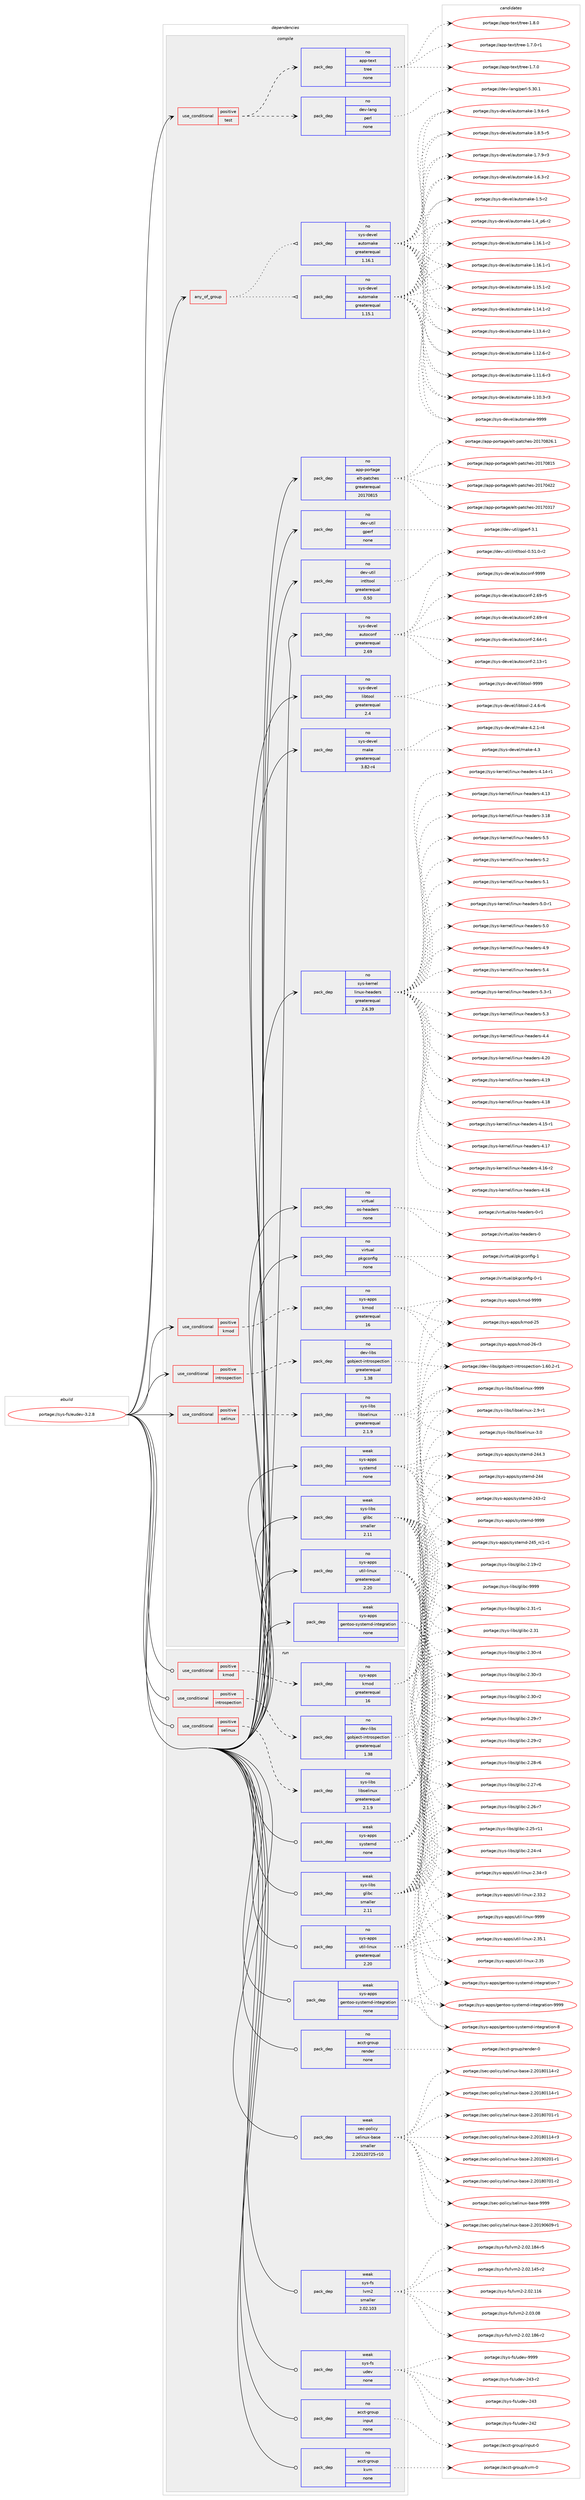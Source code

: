 digraph prolog {

# *************
# Graph options
# *************

newrank=true;
concentrate=true;
compound=true;
graph [rankdir=LR,fontname=Helvetica,fontsize=10,ranksep=1.5];#, ranksep=2.5, nodesep=0.2];
edge  [arrowhead=vee];
node  [fontname=Helvetica,fontsize=10];

# **********
# The ebuild
# **********

subgraph cluster_leftcol {
color=gray;
rank=same;
label=<<i>ebuild</i>>;
id [label="portage://sys-fs/eudev-3.2.8", color=red, width=4, href="../sys-fs/eudev-3.2.8.svg"];
}

# ****************
# The dependencies
# ****************

subgraph cluster_midcol {
color=gray;
label=<<i>dependencies</i>>;
subgraph cluster_compile {
fillcolor="#eeeeee";
style=filled;
label=<<i>compile</i>>;
subgraph any972 {
dependency46614 [label=<<TABLE BORDER="0" CELLBORDER="1" CELLSPACING="0" CELLPADDING="4"><TR><TD CELLPADDING="10">any_of_group</TD></TR></TABLE>>, shape=none, color=red];subgraph pack36358 {
dependency46615 [label=<<TABLE BORDER="0" CELLBORDER="1" CELLSPACING="0" CELLPADDING="4" WIDTH="220"><TR><TD ROWSPAN="6" CELLPADDING="30">pack_dep</TD></TR><TR><TD WIDTH="110">no</TD></TR><TR><TD>sys-devel</TD></TR><TR><TD>automake</TD></TR><TR><TD>greaterequal</TD></TR><TR><TD>1.16.1</TD></TR></TABLE>>, shape=none, color=blue];
}
dependency46614:e -> dependency46615:w [weight=20,style="dotted",arrowhead="oinv"];
subgraph pack36359 {
dependency46616 [label=<<TABLE BORDER="0" CELLBORDER="1" CELLSPACING="0" CELLPADDING="4" WIDTH="220"><TR><TD ROWSPAN="6" CELLPADDING="30">pack_dep</TD></TR><TR><TD WIDTH="110">no</TD></TR><TR><TD>sys-devel</TD></TR><TR><TD>automake</TD></TR><TR><TD>greaterequal</TD></TR><TR><TD>1.15.1</TD></TR></TABLE>>, shape=none, color=blue];
}
dependency46614:e -> dependency46616:w [weight=20,style="dotted",arrowhead="oinv"];
}
id:e -> dependency46614:w [weight=20,style="solid",arrowhead="vee"];
subgraph cond9224 {
dependency46617 [label=<<TABLE BORDER="0" CELLBORDER="1" CELLSPACING="0" CELLPADDING="4"><TR><TD ROWSPAN="3" CELLPADDING="10">use_conditional</TD></TR><TR><TD>positive</TD></TR><TR><TD>introspection</TD></TR></TABLE>>, shape=none, color=red];
subgraph pack36360 {
dependency46618 [label=<<TABLE BORDER="0" CELLBORDER="1" CELLSPACING="0" CELLPADDING="4" WIDTH="220"><TR><TD ROWSPAN="6" CELLPADDING="30">pack_dep</TD></TR><TR><TD WIDTH="110">no</TD></TR><TR><TD>dev-libs</TD></TR><TR><TD>gobject-introspection</TD></TR><TR><TD>greaterequal</TD></TR><TR><TD>1.38</TD></TR></TABLE>>, shape=none, color=blue];
}
dependency46617:e -> dependency46618:w [weight=20,style="dashed",arrowhead="vee"];
}
id:e -> dependency46617:w [weight=20,style="solid",arrowhead="vee"];
subgraph cond9225 {
dependency46619 [label=<<TABLE BORDER="0" CELLBORDER="1" CELLSPACING="0" CELLPADDING="4"><TR><TD ROWSPAN="3" CELLPADDING="10">use_conditional</TD></TR><TR><TD>positive</TD></TR><TR><TD>kmod</TD></TR></TABLE>>, shape=none, color=red];
subgraph pack36361 {
dependency46620 [label=<<TABLE BORDER="0" CELLBORDER="1" CELLSPACING="0" CELLPADDING="4" WIDTH="220"><TR><TD ROWSPAN="6" CELLPADDING="30">pack_dep</TD></TR><TR><TD WIDTH="110">no</TD></TR><TR><TD>sys-apps</TD></TR><TR><TD>kmod</TD></TR><TR><TD>greaterequal</TD></TR><TR><TD>16</TD></TR></TABLE>>, shape=none, color=blue];
}
dependency46619:e -> dependency46620:w [weight=20,style="dashed",arrowhead="vee"];
}
id:e -> dependency46619:w [weight=20,style="solid",arrowhead="vee"];
subgraph cond9226 {
dependency46621 [label=<<TABLE BORDER="0" CELLBORDER="1" CELLSPACING="0" CELLPADDING="4"><TR><TD ROWSPAN="3" CELLPADDING="10">use_conditional</TD></TR><TR><TD>positive</TD></TR><TR><TD>selinux</TD></TR></TABLE>>, shape=none, color=red];
subgraph pack36362 {
dependency46622 [label=<<TABLE BORDER="0" CELLBORDER="1" CELLSPACING="0" CELLPADDING="4" WIDTH="220"><TR><TD ROWSPAN="6" CELLPADDING="30">pack_dep</TD></TR><TR><TD WIDTH="110">no</TD></TR><TR><TD>sys-libs</TD></TR><TR><TD>libselinux</TD></TR><TR><TD>greaterequal</TD></TR><TR><TD>2.1.9</TD></TR></TABLE>>, shape=none, color=blue];
}
dependency46621:e -> dependency46622:w [weight=20,style="dashed",arrowhead="vee"];
}
id:e -> dependency46621:w [weight=20,style="solid",arrowhead="vee"];
subgraph cond9227 {
dependency46623 [label=<<TABLE BORDER="0" CELLBORDER="1" CELLSPACING="0" CELLPADDING="4"><TR><TD ROWSPAN="3" CELLPADDING="10">use_conditional</TD></TR><TR><TD>positive</TD></TR><TR><TD>test</TD></TR></TABLE>>, shape=none, color=red];
subgraph pack36363 {
dependency46624 [label=<<TABLE BORDER="0" CELLBORDER="1" CELLSPACING="0" CELLPADDING="4" WIDTH="220"><TR><TD ROWSPAN="6" CELLPADDING="30">pack_dep</TD></TR><TR><TD WIDTH="110">no</TD></TR><TR><TD>app-text</TD></TR><TR><TD>tree</TD></TR><TR><TD>none</TD></TR><TR><TD></TD></TR></TABLE>>, shape=none, color=blue];
}
dependency46623:e -> dependency46624:w [weight=20,style="dashed",arrowhead="vee"];
subgraph pack36364 {
dependency46625 [label=<<TABLE BORDER="0" CELLBORDER="1" CELLSPACING="0" CELLPADDING="4" WIDTH="220"><TR><TD ROWSPAN="6" CELLPADDING="30">pack_dep</TD></TR><TR><TD WIDTH="110">no</TD></TR><TR><TD>dev-lang</TD></TR><TR><TD>perl</TD></TR><TR><TD>none</TD></TR><TR><TD></TD></TR></TABLE>>, shape=none, color=blue];
}
dependency46623:e -> dependency46625:w [weight=20,style="dashed",arrowhead="vee"];
}
id:e -> dependency46623:w [weight=20,style="solid",arrowhead="vee"];
subgraph pack36365 {
dependency46626 [label=<<TABLE BORDER="0" CELLBORDER="1" CELLSPACING="0" CELLPADDING="4" WIDTH="220"><TR><TD ROWSPAN="6" CELLPADDING="30">pack_dep</TD></TR><TR><TD WIDTH="110">no</TD></TR><TR><TD>app-portage</TD></TR><TR><TD>elt-patches</TD></TR><TR><TD>greaterequal</TD></TR><TR><TD>20170815</TD></TR></TABLE>>, shape=none, color=blue];
}
id:e -> dependency46626:w [weight=20,style="solid",arrowhead="vee"];
subgraph pack36366 {
dependency46627 [label=<<TABLE BORDER="0" CELLBORDER="1" CELLSPACING="0" CELLPADDING="4" WIDTH="220"><TR><TD ROWSPAN="6" CELLPADDING="30">pack_dep</TD></TR><TR><TD WIDTH="110">no</TD></TR><TR><TD>dev-util</TD></TR><TR><TD>gperf</TD></TR><TR><TD>none</TD></TR><TR><TD></TD></TR></TABLE>>, shape=none, color=blue];
}
id:e -> dependency46627:w [weight=20,style="solid",arrowhead="vee"];
subgraph pack36367 {
dependency46628 [label=<<TABLE BORDER="0" CELLBORDER="1" CELLSPACING="0" CELLPADDING="4" WIDTH="220"><TR><TD ROWSPAN="6" CELLPADDING="30">pack_dep</TD></TR><TR><TD WIDTH="110">no</TD></TR><TR><TD>dev-util</TD></TR><TR><TD>intltool</TD></TR><TR><TD>greaterequal</TD></TR><TR><TD>0.50</TD></TR></TABLE>>, shape=none, color=blue];
}
id:e -> dependency46628:w [weight=20,style="solid",arrowhead="vee"];
subgraph pack36368 {
dependency46629 [label=<<TABLE BORDER="0" CELLBORDER="1" CELLSPACING="0" CELLPADDING="4" WIDTH="220"><TR><TD ROWSPAN="6" CELLPADDING="30">pack_dep</TD></TR><TR><TD WIDTH="110">no</TD></TR><TR><TD>sys-apps</TD></TR><TR><TD>util-linux</TD></TR><TR><TD>greaterequal</TD></TR><TR><TD>2.20</TD></TR></TABLE>>, shape=none, color=blue];
}
id:e -> dependency46629:w [weight=20,style="solid",arrowhead="vee"];
subgraph pack36369 {
dependency46630 [label=<<TABLE BORDER="0" CELLBORDER="1" CELLSPACING="0" CELLPADDING="4" WIDTH="220"><TR><TD ROWSPAN="6" CELLPADDING="30">pack_dep</TD></TR><TR><TD WIDTH="110">no</TD></TR><TR><TD>sys-devel</TD></TR><TR><TD>autoconf</TD></TR><TR><TD>greaterequal</TD></TR><TR><TD>2.69</TD></TR></TABLE>>, shape=none, color=blue];
}
id:e -> dependency46630:w [weight=20,style="solid",arrowhead="vee"];
subgraph pack36370 {
dependency46631 [label=<<TABLE BORDER="0" CELLBORDER="1" CELLSPACING="0" CELLPADDING="4" WIDTH="220"><TR><TD ROWSPAN="6" CELLPADDING="30">pack_dep</TD></TR><TR><TD WIDTH="110">no</TD></TR><TR><TD>sys-devel</TD></TR><TR><TD>libtool</TD></TR><TR><TD>greaterequal</TD></TR><TR><TD>2.4</TD></TR></TABLE>>, shape=none, color=blue];
}
id:e -> dependency46631:w [weight=20,style="solid",arrowhead="vee"];
subgraph pack36371 {
dependency46632 [label=<<TABLE BORDER="0" CELLBORDER="1" CELLSPACING="0" CELLPADDING="4" WIDTH="220"><TR><TD ROWSPAN="6" CELLPADDING="30">pack_dep</TD></TR><TR><TD WIDTH="110">no</TD></TR><TR><TD>sys-devel</TD></TR><TR><TD>make</TD></TR><TR><TD>greaterequal</TD></TR><TR><TD>3.82-r4</TD></TR></TABLE>>, shape=none, color=blue];
}
id:e -> dependency46632:w [weight=20,style="solid",arrowhead="vee"];
subgraph pack36372 {
dependency46633 [label=<<TABLE BORDER="0" CELLBORDER="1" CELLSPACING="0" CELLPADDING="4" WIDTH="220"><TR><TD ROWSPAN="6" CELLPADDING="30">pack_dep</TD></TR><TR><TD WIDTH="110">no</TD></TR><TR><TD>sys-kernel</TD></TR><TR><TD>linux-headers</TD></TR><TR><TD>greaterequal</TD></TR><TR><TD>2.6.39</TD></TR></TABLE>>, shape=none, color=blue];
}
id:e -> dependency46633:w [weight=20,style="solid",arrowhead="vee"];
subgraph pack36373 {
dependency46634 [label=<<TABLE BORDER="0" CELLBORDER="1" CELLSPACING="0" CELLPADDING="4" WIDTH="220"><TR><TD ROWSPAN="6" CELLPADDING="30">pack_dep</TD></TR><TR><TD WIDTH="110">no</TD></TR><TR><TD>virtual</TD></TR><TR><TD>os-headers</TD></TR><TR><TD>none</TD></TR><TR><TD></TD></TR></TABLE>>, shape=none, color=blue];
}
id:e -> dependency46634:w [weight=20,style="solid",arrowhead="vee"];
subgraph pack36374 {
dependency46635 [label=<<TABLE BORDER="0" CELLBORDER="1" CELLSPACING="0" CELLPADDING="4" WIDTH="220"><TR><TD ROWSPAN="6" CELLPADDING="30">pack_dep</TD></TR><TR><TD WIDTH="110">no</TD></TR><TR><TD>virtual</TD></TR><TR><TD>pkgconfig</TD></TR><TR><TD>none</TD></TR><TR><TD></TD></TR></TABLE>>, shape=none, color=blue];
}
id:e -> dependency46635:w [weight=20,style="solid",arrowhead="vee"];
subgraph pack36375 {
dependency46636 [label=<<TABLE BORDER="0" CELLBORDER="1" CELLSPACING="0" CELLPADDING="4" WIDTH="220"><TR><TD ROWSPAN="6" CELLPADDING="30">pack_dep</TD></TR><TR><TD WIDTH="110">weak</TD></TR><TR><TD>sys-apps</TD></TR><TR><TD>gentoo-systemd-integration</TD></TR><TR><TD>none</TD></TR><TR><TD></TD></TR></TABLE>>, shape=none, color=blue];
}
id:e -> dependency46636:w [weight=20,style="solid",arrowhead="vee"];
subgraph pack36376 {
dependency46637 [label=<<TABLE BORDER="0" CELLBORDER="1" CELLSPACING="0" CELLPADDING="4" WIDTH="220"><TR><TD ROWSPAN="6" CELLPADDING="30">pack_dep</TD></TR><TR><TD WIDTH="110">weak</TD></TR><TR><TD>sys-apps</TD></TR><TR><TD>systemd</TD></TR><TR><TD>none</TD></TR><TR><TD></TD></TR></TABLE>>, shape=none, color=blue];
}
id:e -> dependency46637:w [weight=20,style="solid",arrowhead="vee"];
subgraph pack36377 {
dependency46638 [label=<<TABLE BORDER="0" CELLBORDER="1" CELLSPACING="0" CELLPADDING="4" WIDTH="220"><TR><TD ROWSPAN="6" CELLPADDING="30">pack_dep</TD></TR><TR><TD WIDTH="110">weak</TD></TR><TR><TD>sys-libs</TD></TR><TR><TD>glibc</TD></TR><TR><TD>smaller</TD></TR><TR><TD>2.11</TD></TR></TABLE>>, shape=none, color=blue];
}
id:e -> dependency46638:w [weight=20,style="solid",arrowhead="vee"];
}
subgraph cluster_compileandrun {
fillcolor="#eeeeee";
style=filled;
label=<<i>compile and run</i>>;
}
subgraph cluster_run {
fillcolor="#eeeeee";
style=filled;
label=<<i>run</i>>;
subgraph cond9228 {
dependency46639 [label=<<TABLE BORDER="0" CELLBORDER="1" CELLSPACING="0" CELLPADDING="4"><TR><TD ROWSPAN="3" CELLPADDING="10">use_conditional</TD></TR><TR><TD>positive</TD></TR><TR><TD>introspection</TD></TR></TABLE>>, shape=none, color=red];
subgraph pack36378 {
dependency46640 [label=<<TABLE BORDER="0" CELLBORDER="1" CELLSPACING="0" CELLPADDING="4" WIDTH="220"><TR><TD ROWSPAN="6" CELLPADDING="30">pack_dep</TD></TR><TR><TD WIDTH="110">no</TD></TR><TR><TD>dev-libs</TD></TR><TR><TD>gobject-introspection</TD></TR><TR><TD>greaterequal</TD></TR><TR><TD>1.38</TD></TR></TABLE>>, shape=none, color=blue];
}
dependency46639:e -> dependency46640:w [weight=20,style="dashed",arrowhead="vee"];
}
id:e -> dependency46639:w [weight=20,style="solid",arrowhead="odot"];
subgraph cond9229 {
dependency46641 [label=<<TABLE BORDER="0" CELLBORDER="1" CELLSPACING="0" CELLPADDING="4"><TR><TD ROWSPAN="3" CELLPADDING="10">use_conditional</TD></TR><TR><TD>positive</TD></TR><TR><TD>kmod</TD></TR></TABLE>>, shape=none, color=red];
subgraph pack36379 {
dependency46642 [label=<<TABLE BORDER="0" CELLBORDER="1" CELLSPACING="0" CELLPADDING="4" WIDTH="220"><TR><TD ROWSPAN="6" CELLPADDING="30">pack_dep</TD></TR><TR><TD WIDTH="110">no</TD></TR><TR><TD>sys-apps</TD></TR><TR><TD>kmod</TD></TR><TR><TD>greaterequal</TD></TR><TR><TD>16</TD></TR></TABLE>>, shape=none, color=blue];
}
dependency46641:e -> dependency46642:w [weight=20,style="dashed",arrowhead="vee"];
}
id:e -> dependency46641:w [weight=20,style="solid",arrowhead="odot"];
subgraph cond9230 {
dependency46643 [label=<<TABLE BORDER="0" CELLBORDER="1" CELLSPACING="0" CELLPADDING="4"><TR><TD ROWSPAN="3" CELLPADDING="10">use_conditional</TD></TR><TR><TD>positive</TD></TR><TR><TD>selinux</TD></TR></TABLE>>, shape=none, color=red];
subgraph pack36380 {
dependency46644 [label=<<TABLE BORDER="0" CELLBORDER="1" CELLSPACING="0" CELLPADDING="4" WIDTH="220"><TR><TD ROWSPAN="6" CELLPADDING="30">pack_dep</TD></TR><TR><TD WIDTH="110">no</TD></TR><TR><TD>sys-libs</TD></TR><TR><TD>libselinux</TD></TR><TR><TD>greaterequal</TD></TR><TR><TD>2.1.9</TD></TR></TABLE>>, shape=none, color=blue];
}
dependency46643:e -> dependency46644:w [weight=20,style="dashed",arrowhead="vee"];
}
id:e -> dependency46643:w [weight=20,style="solid",arrowhead="odot"];
subgraph pack36381 {
dependency46645 [label=<<TABLE BORDER="0" CELLBORDER="1" CELLSPACING="0" CELLPADDING="4" WIDTH="220"><TR><TD ROWSPAN="6" CELLPADDING="30">pack_dep</TD></TR><TR><TD WIDTH="110">no</TD></TR><TR><TD>acct-group</TD></TR><TR><TD>input</TD></TR><TR><TD>none</TD></TR><TR><TD></TD></TR></TABLE>>, shape=none, color=blue];
}
id:e -> dependency46645:w [weight=20,style="solid",arrowhead="odot"];
subgraph pack36382 {
dependency46646 [label=<<TABLE BORDER="0" CELLBORDER="1" CELLSPACING="0" CELLPADDING="4" WIDTH="220"><TR><TD ROWSPAN="6" CELLPADDING="30">pack_dep</TD></TR><TR><TD WIDTH="110">no</TD></TR><TR><TD>acct-group</TD></TR><TR><TD>kvm</TD></TR><TR><TD>none</TD></TR><TR><TD></TD></TR></TABLE>>, shape=none, color=blue];
}
id:e -> dependency46646:w [weight=20,style="solid",arrowhead="odot"];
subgraph pack36383 {
dependency46647 [label=<<TABLE BORDER="0" CELLBORDER="1" CELLSPACING="0" CELLPADDING="4" WIDTH="220"><TR><TD ROWSPAN="6" CELLPADDING="30">pack_dep</TD></TR><TR><TD WIDTH="110">no</TD></TR><TR><TD>acct-group</TD></TR><TR><TD>render</TD></TR><TR><TD>none</TD></TR><TR><TD></TD></TR></TABLE>>, shape=none, color=blue];
}
id:e -> dependency46647:w [weight=20,style="solid",arrowhead="odot"];
subgraph pack36384 {
dependency46648 [label=<<TABLE BORDER="0" CELLBORDER="1" CELLSPACING="0" CELLPADDING="4" WIDTH="220"><TR><TD ROWSPAN="6" CELLPADDING="30">pack_dep</TD></TR><TR><TD WIDTH="110">no</TD></TR><TR><TD>sys-apps</TD></TR><TR><TD>util-linux</TD></TR><TR><TD>greaterequal</TD></TR><TR><TD>2.20</TD></TR></TABLE>>, shape=none, color=blue];
}
id:e -> dependency46648:w [weight=20,style="solid",arrowhead="odot"];
subgraph pack36385 {
dependency46649 [label=<<TABLE BORDER="0" CELLBORDER="1" CELLSPACING="0" CELLPADDING="4" WIDTH="220"><TR><TD ROWSPAN="6" CELLPADDING="30">pack_dep</TD></TR><TR><TD WIDTH="110">weak</TD></TR><TR><TD>sec-policy</TD></TR><TR><TD>selinux-base</TD></TR><TR><TD>smaller</TD></TR><TR><TD>2.20120725-r10</TD></TR></TABLE>>, shape=none, color=blue];
}
id:e -> dependency46649:w [weight=20,style="solid",arrowhead="odot"];
subgraph pack36386 {
dependency46650 [label=<<TABLE BORDER="0" CELLBORDER="1" CELLSPACING="0" CELLPADDING="4" WIDTH="220"><TR><TD ROWSPAN="6" CELLPADDING="30">pack_dep</TD></TR><TR><TD WIDTH="110">weak</TD></TR><TR><TD>sys-apps</TD></TR><TR><TD>gentoo-systemd-integration</TD></TR><TR><TD>none</TD></TR><TR><TD></TD></TR></TABLE>>, shape=none, color=blue];
}
id:e -> dependency46650:w [weight=20,style="solid",arrowhead="odot"];
subgraph pack36387 {
dependency46651 [label=<<TABLE BORDER="0" CELLBORDER="1" CELLSPACING="0" CELLPADDING="4" WIDTH="220"><TR><TD ROWSPAN="6" CELLPADDING="30">pack_dep</TD></TR><TR><TD WIDTH="110">weak</TD></TR><TR><TD>sys-apps</TD></TR><TR><TD>systemd</TD></TR><TR><TD>none</TD></TR><TR><TD></TD></TR></TABLE>>, shape=none, color=blue];
}
id:e -> dependency46651:w [weight=20,style="solid",arrowhead="odot"];
subgraph pack36388 {
dependency46652 [label=<<TABLE BORDER="0" CELLBORDER="1" CELLSPACING="0" CELLPADDING="4" WIDTH="220"><TR><TD ROWSPAN="6" CELLPADDING="30">pack_dep</TD></TR><TR><TD WIDTH="110">weak</TD></TR><TR><TD>sys-fs</TD></TR><TR><TD>lvm2</TD></TR><TR><TD>smaller</TD></TR><TR><TD>2.02.103</TD></TR></TABLE>>, shape=none, color=blue];
}
id:e -> dependency46652:w [weight=20,style="solid",arrowhead="odot"];
subgraph pack36389 {
dependency46653 [label=<<TABLE BORDER="0" CELLBORDER="1" CELLSPACING="0" CELLPADDING="4" WIDTH="220"><TR><TD ROWSPAN="6" CELLPADDING="30">pack_dep</TD></TR><TR><TD WIDTH="110">weak</TD></TR><TR><TD>sys-fs</TD></TR><TR><TD>udev</TD></TR><TR><TD>none</TD></TR><TR><TD></TD></TR></TABLE>>, shape=none, color=blue];
}
id:e -> dependency46653:w [weight=20,style="solid",arrowhead="odot"];
subgraph pack36390 {
dependency46654 [label=<<TABLE BORDER="0" CELLBORDER="1" CELLSPACING="0" CELLPADDING="4" WIDTH="220"><TR><TD ROWSPAN="6" CELLPADDING="30">pack_dep</TD></TR><TR><TD WIDTH="110">weak</TD></TR><TR><TD>sys-libs</TD></TR><TR><TD>glibc</TD></TR><TR><TD>smaller</TD></TR><TR><TD>2.11</TD></TR></TABLE>>, shape=none, color=blue];
}
id:e -> dependency46654:w [weight=20,style="solid",arrowhead="odot"];
}
}

# **************
# The candidates
# **************

subgraph cluster_choices {
rank=same;
color=gray;
label=<<i>candidates</i>>;

subgraph choice36358 {
color=black;
nodesep=1;
choice115121115451001011181011084797117116111109971071014557575757 [label="portage://sys-devel/automake-9999", color=red, width=4,href="../sys-devel/automake-9999.svg"];
choice115121115451001011181011084797117116111109971071014549465746544511453 [label="portage://sys-devel/automake-1.9.6-r5", color=red, width=4,href="../sys-devel/automake-1.9.6-r5.svg"];
choice115121115451001011181011084797117116111109971071014549465646534511453 [label="portage://sys-devel/automake-1.8.5-r5", color=red, width=4,href="../sys-devel/automake-1.8.5-r5.svg"];
choice115121115451001011181011084797117116111109971071014549465546574511451 [label="portage://sys-devel/automake-1.7.9-r3", color=red, width=4,href="../sys-devel/automake-1.7.9-r3.svg"];
choice115121115451001011181011084797117116111109971071014549465446514511450 [label="portage://sys-devel/automake-1.6.3-r2", color=red, width=4,href="../sys-devel/automake-1.6.3-r2.svg"];
choice11512111545100101118101108479711711611110997107101454946534511450 [label="portage://sys-devel/automake-1.5-r2", color=red, width=4,href="../sys-devel/automake-1.5-r2.svg"];
choice115121115451001011181011084797117116111109971071014549465295112544511450 [label="portage://sys-devel/automake-1.4_p6-r2", color=red, width=4,href="../sys-devel/automake-1.4_p6-r2.svg"];
choice11512111545100101118101108479711711611110997107101454946495446494511450 [label="portage://sys-devel/automake-1.16.1-r2", color=red, width=4,href="../sys-devel/automake-1.16.1-r2.svg"];
choice11512111545100101118101108479711711611110997107101454946495446494511449 [label="portage://sys-devel/automake-1.16.1-r1", color=red, width=4,href="../sys-devel/automake-1.16.1-r1.svg"];
choice11512111545100101118101108479711711611110997107101454946495346494511450 [label="portage://sys-devel/automake-1.15.1-r2", color=red, width=4,href="../sys-devel/automake-1.15.1-r2.svg"];
choice11512111545100101118101108479711711611110997107101454946495246494511450 [label="portage://sys-devel/automake-1.14.1-r2", color=red, width=4,href="../sys-devel/automake-1.14.1-r2.svg"];
choice11512111545100101118101108479711711611110997107101454946495146524511450 [label="portage://sys-devel/automake-1.13.4-r2", color=red, width=4,href="../sys-devel/automake-1.13.4-r2.svg"];
choice11512111545100101118101108479711711611110997107101454946495046544511450 [label="portage://sys-devel/automake-1.12.6-r2", color=red, width=4,href="../sys-devel/automake-1.12.6-r2.svg"];
choice11512111545100101118101108479711711611110997107101454946494946544511451 [label="portage://sys-devel/automake-1.11.6-r3", color=red, width=4,href="../sys-devel/automake-1.11.6-r3.svg"];
choice11512111545100101118101108479711711611110997107101454946494846514511451 [label="portage://sys-devel/automake-1.10.3-r3", color=red, width=4,href="../sys-devel/automake-1.10.3-r3.svg"];
dependency46615:e -> choice115121115451001011181011084797117116111109971071014557575757:w [style=dotted,weight="100"];
dependency46615:e -> choice115121115451001011181011084797117116111109971071014549465746544511453:w [style=dotted,weight="100"];
dependency46615:e -> choice115121115451001011181011084797117116111109971071014549465646534511453:w [style=dotted,weight="100"];
dependency46615:e -> choice115121115451001011181011084797117116111109971071014549465546574511451:w [style=dotted,weight="100"];
dependency46615:e -> choice115121115451001011181011084797117116111109971071014549465446514511450:w [style=dotted,weight="100"];
dependency46615:e -> choice11512111545100101118101108479711711611110997107101454946534511450:w [style=dotted,weight="100"];
dependency46615:e -> choice115121115451001011181011084797117116111109971071014549465295112544511450:w [style=dotted,weight="100"];
dependency46615:e -> choice11512111545100101118101108479711711611110997107101454946495446494511450:w [style=dotted,weight="100"];
dependency46615:e -> choice11512111545100101118101108479711711611110997107101454946495446494511449:w [style=dotted,weight="100"];
dependency46615:e -> choice11512111545100101118101108479711711611110997107101454946495346494511450:w [style=dotted,weight="100"];
dependency46615:e -> choice11512111545100101118101108479711711611110997107101454946495246494511450:w [style=dotted,weight="100"];
dependency46615:e -> choice11512111545100101118101108479711711611110997107101454946495146524511450:w [style=dotted,weight="100"];
dependency46615:e -> choice11512111545100101118101108479711711611110997107101454946495046544511450:w [style=dotted,weight="100"];
dependency46615:e -> choice11512111545100101118101108479711711611110997107101454946494946544511451:w [style=dotted,weight="100"];
dependency46615:e -> choice11512111545100101118101108479711711611110997107101454946494846514511451:w [style=dotted,weight="100"];
}
subgraph choice36359 {
color=black;
nodesep=1;
choice115121115451001011181011084797117116111109971071014557575757 [label="portage://sys-devel/automake-9999", color=red, width=4,href="../sys-devel/automake-9999.svg"];
choice115121115451001011181011084797117116111109971071014549465746544511453 [label="portage://sys-devel/automake-1.9.6-r5", color=red, width=4,href="../sys-devel/automake-1.9.6-r5.svg"];
choice115121115451001011181011084797117116111109971071014549465646534511453 [label="portage://sys-devel/automake-1.8.5-r5", color=red, width=4,href="../sys-devel/automake-1.8.5-r5.svg"];
choice115121115451001011181011084797117116111109971071014549465546574511451 [label="portage://sys-devel/automake-1.7.9-r3", color=red, width=4,href="../sys-devel/automake-1.7.9-r3.svg"];
choice115121115451001011181011084797117116111109971071014549465446514511450 [label="portage://sys-devel/automake-1.6.3-r2", color=red, width=4,href="../sys-devel/automake-1.6.3-r2.svg"];
choice11512111545100101118101108479711711611110997107101454946534511450 [label="portage://sys-devel/automake-1.5-r2", color=red, width=4,href="../sys-devel/automake-1.5-r2.svg"];
choice115121115451001011181011084797117116111109971071014549465295112544511450 [label="portage://sys-devel/automake-1.4_p6-r2", color=red, width=4,href="../sys-devel/automake-1.4_p6-r2.svg"];
choice11512111545100101118101108479711711611110997107101454946495446494511450 [label="portage://sys-devel/automake-1.16.1-r2", color=red, width=4,href="../sys-devel/automake-1.16.1-r2.svg"];
choice11512111545100101118101108479711711611110997107101454946495446494511449 [label="portage://sys-devel/automake-1.16.1-r1", color=red, width=4,href="../sys-devel/automake-1.16.1-r1.svg"];
choice11512111545100101118101108479711711611110997107101454946495346494511450 [label="portage://sys-devel/automake-1.15.1-r2", color=red, width=4,href="../sys-devel/automake-1.15.1-r2.svg"];
choice11512111545100101118101108479711711611110997107101454946495246494511450 [label="portage://sys-devel/automake-1.14.1-r2", color=red, width=4,href="../sys-devel/automake-1.14.1-r2.svg"];
choice11512111545100101118101108479711711611110997107101454946495146524511450 [label="portage://sys-devel/automake-1.13.4-r2", color=red, width=4,href="../sys-devel/automake-1.13.4-r2.svg"];
choice11512111545100101118101108479711711611110997107101454946495046544511450 [label="portage://sys-devel/automake-1.12.6-r2", color=red, width=4,href="../sys-devel/automake-1.12.6-r2.svg"];
choice11512111545100101118101108479711711611110997107101454946494946544511451 [label="portage://sys-devel/automake-1.11.6-r3", color=red, width=4,href="../sys-devel/automake-1.11.6-r3.svg"];
choice11512111545100101118101108479711711611110997107101454946494846514511451 [label="portage://sys-devel/automake-1.10.3-r3", color=red, width=4,href="../sys-devel/automake-1.10.3-r3.svg"];
dependency46616:e -> choice115121115451001011181011084797117116111109971071014557575757:w [style=dotted,weight="100"];
dependency46616:e -> choice115121115451001011181011084797117116111109971071014549465746544511453:w [style=dotted,weight="100"];
dependency46616:e -> choice115121115451001011181011084797117116111109971071014549465646534511453:w [style=dotted,weight="100"];
dependency46616:e -> choice115121115451001011181011084797117116111109971071014549465546574511451:w [style=dotted,weight="100"];
dependency46616:e -> choice115121115451001011181011084797117116111109971071014549465446514511450:w [style=dotted,weight="100"];
dependency46616:e -> choice11512111545100101118101108479711711611110997107101454946534511450:w [style=dotted,weight="100"];
dependency46616:e -> choice115121115451001011181011084797117116111109971071014549465295112544511450:w [style=dotted,weight="100"];
dependency46616:e -> choice11512111545100101118101108479711711611110997107101454946495446494511450:w [style=dotted,weight="100"];
dependency46616:e -> choice11512111545100101118101108479711711611110997107101454946495446494511449:w [style=dotted,weight="100"];
dependency46616:e -> choice11512111545100101118101108479711711611110997107101454946495346494511450:w [style=dotted,weight="100"];
dependency46616:e -> choice11512111545100101118101108479711711611110997107101454946495246494511450:w [style=dotted,weight="100"];
dependency46616:e -> choice11512111545100101118101108479711711611110997107101454946495146524511450:w [style=dotted,weight="100"];
dependency46616:e -> choice11512111545100101118101108479711711611110997107101454946495046544511450:w [style=dotted,weight="100"];
dependency46616:e -> choice11512111545100101118101108479711711611110997107101454946494946544511451:w [style=dotted,weight="100"];
dependency46616:e -> choice11512111545100101118101108479711711611110997107101454946494846514511451:w [style=dotted,weight="100"];
}
subgraph choice36360 {
color=black;
nodesep=1;
choice10010111845108105981154710311198106101991164510511011611411111511210199116105111110454946544846504511449 [label="portage://dev-libs/gobject-introspection-1.60.2-r1", color=red, width=4,href="../dev-libs/gobject-introspection-1.60.2-r1.svg"];
dependency46618:e -> choice10010111845108105981154710311198106101991164510511011611411111511210199116105111110454946544846504511449:w [style=dotted,weight="100"];
}
subgraph choice36361 {
color=black;
nodesep=1;
choice1151211154597112112115471071091111004557575757 [label="portage://sys-apps/kmod-9999", color=red, width=4,href="../sys-apps/kmod-9999.svg"];
choice1151211154597112112115471071091111004550544511451 [label="portage://sys-apps/kmod-26-r3", color=red, width=4,href="../sys-apps/kmod-26-r3.svg"];
choice115121115459711211211547107109111100455053 [label="portage://sys-apps/kmod-25", color=red, width=4,href="../sys-apps/kmod-25.svg"];
dependency46620:e -> choice1151211154597112112115471071091111004557575757:w [style=dotted,weight="100"];
dependency46620:e -> choice1151211154597112112115471071091111004550544511451:w [style=dotted,weight="100"];
dependency46620:e -> choice115121115459711211211547107109111100455053:w [style=dotted,weight="100"];
}
subgraph choice36362 {
color=black;
nodesep=1;
choice115121115451081059811547108105981151011081051101171204557575757 [label="portage://sys-libs/libselinux-9999", color=red, width=4,href="../sys-libs/libselinux-9999.svg"];
choice1151211154510810598115471081059811510110810511011712045514648 [label="portage://sys-libs/libselinux-3.0", color=red, width=4,href="../sys-libs/libselinux-3.0.svg"];
choice11512111545108105981154710810598115101108105110117120455046574511449 [label="portage://sys-libs/libselinux-2.9-r1", color=red, width=4,href="../sys-libs/libselinux-2.9-r1.svg"];
dependency46622:e -> choice115121115451081059811547108105981151011081051101171204557575757:w [style=dotted,weight="100"];
dependency46622:e -> choice1151211154510810598115471081059811510110810511011712045514648:w [style=dotted,weight="100"];
dependency46622:e -> choice11512111545108105981154710810598115101108105110117120455046574511449:w [style=dotted,weight="100"];
}
subgraph choice36363 {
color=black;
nodesep=1;
choice971121124511610112011647116114101101454946564648 [label="portage://app-text/tree-1.8.0", color=red, width=4,href="../app-text/tree-1.8.0.svg"];
choice9711211245116101120116471161141011014549465546484511449 [label="portage://app-text/tree-1.7.0-r1", color=red, width=4,href="../app-text/tree-1.7.0-r1.svg"];
choice971121124511610112011647116114101101454946554648 [label="portage://app-text/tree-1.7.0", color=red, width=4,href="../app-text/tree-1.7.0.svg"];
dependency46624:e -> choice971121124511610112011647116114101101454946564648:w [style=dotted,weight="100"];
dependency46624:e -> choice9711211245116101120116471161141011014549465546484511449:w [style=dotted,weight="100"];
dependency46624:e -> choice971121124511610112011647116114101101454946554648:w [style=dotted,weight="100"];
}
subgraph choice36364 {
color=black;
nodesep=1;
choice10010111845108971101034711210111410845534651484649 [label="portage://dev-lang/perl-5.30.1", color=red, width=4,href="../dev-lang/perl-5.30.1.svg"];
dependency46625:e -> choice10010111845108971101034711210111410845534651484649:w [style=dotted,weight="100"];
}
subgraph choice36365 {
color=black;
nodesep=1;
choice971121124511211111411697103101471011081164511297116991041011154550484955485650544649 [label="portage://app-portage/elt-patches-20170826.1", color=red, width=4,href="../app-portage/elt-patches-20170826.1.svg"];
choice97112112451121111141169710310147101108116451129711699104101115455048495548564953 [label="portage://app-portage/elt-patches-20170815", color=red, width=4,href="../app-portage/elt-patches-20170815.svg"];
choice97112112451121111141169710310147101108116451129711699104101115455048495548525050 [label="portage://app-portage/elt-patches-20170422", color=red, width=4,href="../app-portage/elt-patches-20170422.svg"];
choice97112112451121111141169710310147101108116451129711699104101115455048495548514955 [label="portage://app-portage/elt-patches-20170317", color=red, width=4,href="../app-portage/elt-patches-20170317.svg"];
dependency46626:e -> choice971121124511211111411697103101471011081164511297116991041011154550484955485650544649:w [style=dotted,weight="100"];
dependency46626:e -> choice97112112451121111141169710310147101108116451129711699104101115455048495548564953:w [style=dotted,weight="100"];
dependency46626:e -> choice97112112451121111141169710310147101108116451129711699104101115455048495548525050:w [style=dotted,weight="100"];
dependency46626:e -> choice97112112451121111141169710310147101108116451129711699104101115455048495548514955:w [style=dotted,weight="100"];
}
subgraph choice36366 {
color=black;
nodesep=1;
choice100101118451171161051084710311210111410245514649 [label="portage://dev-util/gperf-3.1", color=red, width=4,href="../dev-util/gperf-3.1.svg"];
dependency46627:e -> choice100101118451171161051084710311210111410245514649:w [style=dotted,weight="100"];
}
subgraph choice36367 {
color=black;
nodesep=1;
choice1001011184511711610510847105110116108116111111108454846534946484511450 [label="portage://dev-util/intltool-0.51.0-r2", color=red, width=4,href="../dev-util/intltool-0.51.0-r2.svg"];
dependency46628:e -> choice1001011184511711610510847105110116108116111111108454846534946484511450:w [style=dotted,weight="100"];
}
subgraph choice36368 {
color=black;
nodesep=1;
choice115121115459711211211547117116105108451081051101171204557575757 [label="portage://sys-apps/util-linux-9999", color=red, width=4,href="../sys-apps/util-linux-9999.svg"];
choice1151211154597112112115471171161051084510810511011712045504651534649 [label="portage://sys-apps/util-linux-2.35.1", color=red, width=4,href="../sys-apps/util-linux-2.35.1.svg"];
choice115121115459711211211547117116105108451081051101171204550465153 [label="portage://sys-apps/util-linux-2.35", color=red, width=4,href="../sys-apps/util-linux-2.35.svg"];
choice1151211154597112112115471171161051084510810511011712045504651524511451 [label="portage://sys-apps/util-linux-2.34-r3", color=red, width=4,href="../sys-apps/util-linux-2.34-r3.svg"];
choice1151211154597112112115471171161051084510810511011712045504651514650 [label="portage://sys-apps/util-linux-2.33.2", color=red, width=4,href="../sys-apps/util-linux-2.33.2.svg"];
dependency46629:e -> choice115121115459711211211547117116105108451081051101171204557575757:w [style=dotted,weight="100"];
dependency46629:e -> choice1151211154597112112115471171161051084510810511011712045504651534649:w [style=dotted,weight="100"];
dependency46629:e -> choice115121115459711211211547117116105108451081051101171204550465153:w [style=dotted,weight="100"];
dependency46629:e -> choice1151211154597112112115471171161051084510810511011712045504651524511451:w [style=dotted,weight="100"];
dependency46629:e -> choice1151211154597112112115471171161051084510810511011712045504651514650:w [style=dotted,weight="100"];
}
subgraph choice36369 {
color=black;
nodesep=1;
choice115121115451001011181011084797117116111991111101024557575757 [label="portage://sys-devel/autoconf-9999", color=red, width=4,href="../sys-devel/autoconf-9999.svg"];
choice1151211154510010111810110847971171161119911111010245504654574511453 [label="portage://sys-devel/autoconf-2.69-r5", color=red, width=4,href="../sys-devel/autoconf-2.69-r5.svg"];
choice1151211154510010111810110847971171161119911111010245504654574511452 [label="portage://sys-devel/autoconf-2.69-r4", color=red, width=4,href="../sys-devel/autoconf-2.69-r4.svg"];
choice1151211154510010111810110847971171161119911111010245504654524511449 [label="portage://sys-devel/autoconf-2.64-r1", color=red, width=4,href="../sys-devel/autoconf-2.64-r1.svg"];
choice1151211154510010111810110847971171161119911111010245504649514511449 [label="portage://sys-devel/autoconf-2.13-r1", color=red, width=4,href="../sys-devel/autoconf-2.13-r1.svg"];
dependency46630:e -> choice115121115451001011181011084797117116111991111101024557575757:w [style=dotted,weight="100"];
dependency46630:e -> choice1151211154510010111810110847971171161119911111010245504654574511453:w [style=dotted,weight="100"];
dependency46630:e -> choice1151211154510010111810110847971171161119911111010245504654574511452:w [style=dotted,weight="100"];
dependency46630:e -> choice1151211154510010111810110847971171161119911111010245504654524511449:w [style=dotted,weight="100"];
dependency46630:e -> choice1151211154510010111810110847971171161119911111010245504649514511449:w [style=dotted,weight="100"];
}
subgraph choice36370 {
color=black;
nodesep=1;
choice1151211154510010111810110847108105981161111111084557575757 [label="portage://sys-devel/libtool-9999", color=red, width=4,href="../sys-devel/libtool-9999.svg"];
choice1151211154510010111810110847108105981161111111084550465246544511454 [label="portage://sys-devel/libtool-2.4.6-r6", color=red, width=4,href="../sys-devel/libtool-2.4.6-r6.svg"];
dependency46631:e -> choice1151211154510010111810110847108105981161111111084557575757:w [style=dotted,weight="100"];
dependency46631:e -> choice1151211154510010111810110847108105981161111111084550465246544511454:w [style=dotted,weight="100"];
}
subgraph choice36371 {
color=black;
nodesep=1;
choice11512111545100101118101108471099710710145524651 [label="portage://sys-devel/make-4.3", color=red, width=4,href="../sys-devel/make-4.3.svg"];
choice1151211154510010111810110847109971071014552465046494511452 [label="portage://sys-devel/make-4.2.1-r4", color=red, width=4,href="../sys-devel/make-4.2.1-r4.svg"];
dependency46632:e -> choice11512111545100101118101108471099710710145524651:w [style=dotted,weight="100"];
dependency46632:e -> choice1151211154510010111810110847109971071014552465046494511452:w [style=dotted,weight="100"];
}
subgraph choice36372 {
color=black;
nodesep=1;
choice1151211154510710111411010110847108105110117120451041019710010111411545534653 [label="portage://sys-kernel/linux-headers-5.5", color=red, width=4,href="../sys-kernel/linux-headers-5.5.svg"];
choice1151211154510710111411010110847108105110117120451041019710010111411545534652 [label="portage://sys-kernel/linux-headers-5.4", color=red, width=4,href="../sys-kernel/linux-headers-5.4.svg"];
choice11512111545107101114110101108471081051101171204510410197100101114115455346514511449 [label="portage://sys-kernel/linux-headers-5.3-r1", color=red, width=4,href="../sys-kernel/linux-headers-5.3-r1.svg"];
choice1151211154510710111411010110847108105110117120451041019710010111411545534651 [label="portage://sys-kernel/linux-headers-5.3", color=red, width=4,href="../sys-kernel/linux-headers-5.3.svg"];
choice1151211154510710111411010110847108105110117120451041019710010111411545534650 [label="portage://sys-kernel/linux-headers-5.2", color=red, width=4,href="../sys-kernel/linux-headers-5.2.svg"];
choice1151211154510710111411010110847108105110117120451041019710010111411545534649 [label="portage://sys-kernel/linux-headers-5.1", color=red, width=4,href="../sys-kernel/linux-headers-5.1.svg"];
choice11512111545107101114110101108471081051101171204510410197100101114115455346484511449 [label="portage://sys-kernel/linux-headers-5.0-r1", color=red, width=4,href="../sys-kernel/linux-headers-5.0-r1.svg"];
choice1151211154510710111411010110847108105110117120451041019710010111411545534648 [label="portage://sys-kernel/linux-headers-5.0", color=red, width=4,href="../sys-kernel/linux-headers-5.0.svg"];
choice1151211154510710111411010110847108105110117120451041019710010111411545524657 [label="portage://sys-kernel/linux-headers-4.9", color=red, width=4,href="../sys-kernel/linux-headers-4.9.svg"];
choice1151211154510710111411010110847108105110117120451041019710010111411545524652 [label="portage://sys-kernel/linux-headers-4.4", color=red, width=4,href="../sys-kernel/linux-headers-4.4.svg"];
choice115121115451071011141101011084710810511011712045104101971001011141154552465048 [label="portage://sys-kernel/linux-headers-4.20", color=red, width=4,href="../sys-kernel/linux-headers-4.20.svg"];
choice115121115451071011141101011084710810511011712045104101971001011141154552464957 [label="portage://sys-kernel/linux-headers-4.19", color=red, width=4,href="../sys-kernel/linux-headers-4.19.svg"];
choice115121115451071011141101011084710810511011712045104101971001011141154552464956 [label="portage://sys-kernel/linux-headers-4.18", color=red, width=4,href="../sys-kernel/linux-headers-4.18.svg"];
choice115121115451071011141101011084710810511011712045104101971001011141154552464955 [label="portage://sys-kernel/linux-headers-4.17", color=red, width=4,href="../sys-kernel/linux-headers-4.17.svg"];
choice1151211154510710111411010110847108105110117120451041019710010111411545524649544511450 [label="portage://sys-kernel/linux-headers-4.16-r2", color=red, width=4,href="../sys-kernel/linux-headers-4.16-r2.svg"];
choice115121115451071011141101011084710810511011712045104101971001011141154552464954 [label="portage://sys-kernel/linux-headers-4.16", color=red, width=4,href="../sys-kernel/linux-headers-4.16.svg"];
choice1151211154510710111411010110847108105110117120451041019710010111411545524649534511449 [label="portage://sys-kernel/linux-headers-4.15-r1", color=red, width=4,href="../sys-kernel/linux-headers-4.15-r1.svg"];
choice1151211154510710111411010110847108105110117120451041019710010111411545524649524511449 [label="portage://sys-kernel/linux-headers-4.14-r1", color=red, width=4,href="../sys-kernel/linux-headers-4.14-r1.svg"];
choice115121115451071011141101011084710810511011712045104101971001011141154552464951 [label="portage://sys-kernel/linux-headers-4.13", color=red, width=4,href="../sys-kernel/linux-headers-4.13.svg"];
choice115121115451071011141101011084710810511011712045104101971001011141154551464956 [label="portage://sys-kernel/linux-headers-3.18", color=red, width=4,href="../sys-kernel/linux-headers-3.18.svg"];
dependency46633:e -> choice1151211154510710111411010110847108105110117120451041019710010111411545534653:w [style=dotted,weight="100"];
dependency46633:e -> choice1151211154510710111411010110847108105110117120451041019710010111411545534652:w [style=dotted,weight="100"];
dependency46633:e -> choice11512111545107101114110101108471081051101171204510410197100101114115455346514511449:w [style=dotted,weight="100"];
dependency46633:e -> choice1151211154510710111411010110847108105110117120451041019710010111411545534651:w [style=dotted,weight="100"];
dependency46633:e -> choice1151211154510710111411010110847108105110117120451041019710010111411545534650:w [style=dotted,weight="100"];
dependency46633:e -> choice1151211154510710111411010110847108105110117120451041019710010111411545534649:w [style=dotted,weight="100"];
dependency46633:e -> choice11512111545107101114110101108471081051101171204510410197100101114115455346484511449:w [style=dotted,weight="100"];
dependency46633:e -> choice1151211154510710111411010110847108105110117120451041019710010111411545534648:w [style=dotted,weight="100"];
dependency46633:e -> choice1151211154510710111411010110847108105110117120451041019710010111411545524657:w [style=dotted,weight="100"];
dependency46633:e -> choice1151211154510710111411010110847108105110117120451041019710010111411545524652:w [style=dotted,weight="100"];
dependency46633:e -> choice115121115451071011141101011084710810511011712045104101971001011141154552465048:w [style=dotted,weight="100"];
dependency46633:e -> choice115121115451071011141101011084710810511011712045104101971001011141154552464957:w [style=dotted,weight="100"];
dependency46633:e -> choice115121115451071011141101011084710810511011712045104101971001011141154552464956:w [style=dotted,weight="100"];
dependency46633:e -> choice115121115451071011141101011084710810511011712045104101971001011141154552464955:w [style=dotted,weight="100"];
dependency46633:e -> choice1151211154510710111411010110847108105110117120451041019710010111411545524649544511450:w [style=dotted,weight="100"];
dependency46633:e -> choice115121115451071011141101011084710810511011712045104101971001011141154552464954:w [style=dotted,weight="100"];
dependency46633:e -> choice1151211154510710111411010110847108105110117120451041019710010111411545524649534511449:w [style=dotted,weight="100"];
dependency46633:e -> choice1151211154510710111411010110847108105110117120451041019710010111411545524649524511449:w [style=dotted,weight="100"];
dependency46633:e -> choice115121115451071011141101011084710810511011712045104101971001011141154552464951:w [style=dotted,weight="100"];
dependency46633:e -> choice115121115451071011141101011084710810511011712045104101971001011141154551464956:w [style=dotted,weight="100"];
}
subgraph choice36373 {
color=black;
nodesep=1;
choice1181051141161179710847111115451041019710010111411545484511449 [label="portage://virtual/os-headers-0-r1", color=red, width=4,href="../virtual/os-headers-0-r1.svg"];
choice118105114116117971084711111545104101971001011141154548 [label="portage://virtual/os-headers-0", color=red, width=4,href="../virtual/os-headers-0.svg"];
dependency46634:e -> choice1181051141161179710847111115451041019710010111411545484511449:w [style=dotted,weight="100"];
dependency46634:e -> choice118105114116117971084711111545104101971001011141154548:w [style=dotted,weight="100"];
}
subgraph choice36374 {
color=black;
nodesep=1;
choice1181051141161179710847112107103991111101021051034549 [label="portage://virtual/pkgconfig-1", color=red, width=4,href="../virtual/pkgconfig-1.svg"];
choice11810511411611797108471121071039911111010210510345484511449 [label="portage://virtual/pkgconfig-0-r1", color=red, width=4,href="../virtual/pkgconfig-0-r1.svg"];
dependency46635:e -> choice1181051141161179710847112107103991111101021051034549:w [style=dotted,weight="100"];
dependency46635:e -> choice11810511411611797108471121071039911111010210510345484511449:w [style=dotted,weight="100"];
}
subgraph choice36375 {
color=black;
nodesep=1;
choice1151211154597112112115471031011101161111114511512111511610110910045105110116101103114971161051111104557575757 [label="portage://sys-apps/gentoo-systemd-integration-9999", color=red, width=4,href="../sys-apps/gentoo-systemd-integration-9999.svg"];
choice1151211154597112112115471031011101161111114511512111511610110910045105110116101103114971161051111104556 [label="portage://sys-apps/gentoo-systemd-integration-8", color=red, width=4,href="../sys-apps/gentoo-systemd-integration-8.svg"];
choice1151211154597112112115471031011101161111114511512111511610110910045105110116101103114971161051111104555 [label="portage://sys-apps/gentoo-systemd-integration-7", color=red, width=4,href="../sys-apps/gentoo-systemd-integration-7.svg"];
dependency46636:e -> choice1151211154597112112115471031011101161111114511512111511610110910045105110116101103114971161051111104557575757:w [style=dotted,weight="100"];
dependency46636:e -> choice1151211154597112112115471031011101161111114511512111511610110910045105110116101103114971161051111104556:w [style=dotted,weight="100"];
dependency46636:e -> choice1151211154597112112115471031011101161111114511512111511610110910045105110116101103114971161051111104555:w [style=dotted,weight="100"];
}
subgraph choice36376 {
color=black;
nodesep=1;
choice1151211154597112112115471151211151161011091004557575757 [label="portage://sys-apps/systemd-9999", color=red, width=4,href="../sys-apps/systemd-9999.svg"];
choice115121115459711211211547115121115116101109100455052539511499494511449 [label="portage://sys-apps/systemd-245_rc1-r1", color=red, width=4,href="../sys-apps/systemd-245_rc1-r1.svg"];
choice115121115459711211211547115121115116101109100455052524651 [label="portage://sys-apps/systemd-244.3", color=red, width=4,href="../sys-apps/systemd-244.3.svg"];
choice11512111545971121121154711512111511610110910045505252 [label="portage://sys-apps/systemd-244", color=red, width=4,href="../sys-apps/systemd-244.svg"];
choice115121115459711211211547115121115116101109100455052514511450 [label="portage://sys-apps/systemd-243-r2", color=red, width=4,href="../sys-apps/systemd-243-r2.svg"];
dependency46637:e -> choice1151211154597112112115471151211151161011091004557575757:w [style=dotted,weight="100"];
dependency46637:e -> choice115121115459711211211547115121115116101109100455052539511499494511449:w [style=dotted,weight="100"];
dependency46637:e -> choice115121115459711211211547115121115116101109100455052524651:w [style=dotted,weight="100"];
dependency46637:e -> choice11512111545971121121154711512111511610110910045505252:w [style=dotted,weight="100"];
dependency46637:e -> choice115121115459711211211547115121115116101109100455052514511450:w [style=dotted,weight="100"];
}
subgraph choice36377 {
color=black;
nodesep=1;
choice11512111545108105981154710310810598994557575757 [label="portage://sys-libs/glibc-9999", color=red, width=4,href="../sys-libs/glibc-9999.svg"];
choice115121115451081059811547103108105989945504651494511449 [label="portage://sys-libs/glibc-2.31-r1", color=red, width=4,href="../sys-libs/glibc-2.31-r1.svg"];
choice11512111545108105981154710310810598994550465149 [label="portage://sys-libs/glibc-2.31", color=red, width=4,href="../sys-libs/glibc-2.31.svg"];
choice115121115451081059811547103108105989945504651484511452 [label="portage://sys-libs/glibc-2.30-r4", color=red, width=4,href="../sys-libs/glibc-2.30-r4.svg"];
choice115121115451081059811547103108105989945504651484511451 [label="portage://sys-libs/glibc-2.30-r3", color=red, width=4,href="../sys-libs/glibc-2.30-r3.svg"];
choice115121115451081059811547103108105989945504651484511450 [label="portage://sys-libs/glibc-2.30-r2", color=red, width=4,href="../sys-libs/glibc-2.30-r2.svg"];
choice115121115451081059811547103108105989945504650574511455 [label="portage://sys-libs/glibc-2.29-r7", color=red, width=4,href="../sys-libs/glibc-2.29-r7.svg"];
choice115121115451081059811547103108105989945504650574511450 [label="portage://sys-libs/glibc-2.29-r2", color=red, width=4,href="../sys-libs/glibc-2.29-r2.svg"];
choice115121115451081059811547103108105989945504650564511454 [label="portage://sys-libs/glibc-2.28-r6", color=red, width=4,href="../sys-libs/glibc-2.28-r6.svg"];
choice115121115451081059811547103108105989945504650554511454 [label="portage://sys-libs/glibc-2.27-r6", color=red, width=4,href="../sys-libs/glibc-2.27-r6.svg"];
choice115121115451081059811547103108105989945504650544511455 [label="portage://sys-libs/glibc-2.26-r7", color=red, width=4,href="../sys-libs/glibc-2.26-r7.svg"];
choice11512111545108105981154710310810598994550465053451144949 [label="portage://sys-libs/glibc-2.25-r11", color=red, width=4,href="../sys-libs/glibc-2.25-r11.svg"];
choice115121115451081059811547103108105989945504650524511452 [label="portage://sys-libs/glibc-2.24-r4", color=red, width=4,href="../sys-libs/glibc-2.24-r4.svg"];
choice115121115451081059811547103108105989945504649574511450 [label="portage://sys-libs/glibc-2.19-r2", color=red, width=4,href="../sys-libs/glibc-2.19-r2.svg"];
dependency46638:e -> choice11512111545108105981154710310810598994557575757:w [style=dotted,weight="100"];
dependency46638:e -> choice115121115451081059811547103108105989945504651494511449:w [style=dotted,weight="100"];
dependency46638:e -> choice11512111545108105981154710310810598994550465149:w [style=dotted,weight="100"];
dependency46638:e -> choice115121115451081059811547103108105989945504651484511452:w [style=dotted,weight="100"];
dependency46638:e -> choice115121115451081059811547103108105989945504651484511451:w [style=dotted,weight="100"];
dependency46638:e -> choice115121115451081059811547103108105989945504651484511450:w [style=dotted,weight="100"];
dependency46638:e -> choice115121115451081059811547103108105989945504650574511455:w [style=dotted,weight="100"];
dependency46638:e -> choice115121115451081059811547103108105989945504650574511450:w [style=dotted,weight="100"];
dependency46638:e -> choice115121115451081059811547103108105989945504650564511454:w [style=dotted,weight="100"];
dependency46638:e -> choice115121115451081059811547103108105989945504650554511454:w [style=dotted,weight="100"];
dependency46638:e -> choice115121115451081059811547103108105989945504650544511455:w [style=dotted,weight="100"];
dependency46638:e -> choice11512111545108105981154710310810598994550465053451144949:w [style=dotted,weight="100"];
dependency46638:e -> choice115121115451081059811547103108105989945504650524511452:w [style=dotted,weight="100"];
dependency46638:e -> choice115121115451081059811547103108105989945504649574511450:w [style=dotted,weight="100"];
}
subgraph choice36378 {
color=black;
nodesep=1;
choice10010111845108105981154710311198106101991164510511011611411111511210199116105111110454946544846504511449 [label="portage://dev-libs/gobject-introspection-1.60.2-r1", color=red, width=4,href="../dev-libs/gobject-introspection-1.60.2-r1.svg"];
dependency46640:e -> choice10010111845108105981154710311198106101991164510511011611411111511210199116105111110454946544846504511449:w [style=dotted,weight="100"];
}
subgraph choice36379 {
color=black;
nodesep=1;
choice1151211154597112112115471071091111004557575757 [label="portage://sys-apps/kmod-9999", color=red, width=4,href="../sys-apps/kmod-9999.svg"];
choice1151211154597112112115471071091111004550544511451 [label="portage://sys-apps/kmod-26-r3", color=red, width=4,href="../sys-apps/kmod-26-r3.svg"];
choice115121115459711211211547107109111100455053 [label="portage://sys-apps/kmod-25", color=red, width=4,href="../sys-apps/kmod-25.svg"];
dependency46642:e -> choice1151211154597112112115471071091111004557575757:w [style=dotted,weight="100"];
dependency46642:e -> choice1151211154597112112115471071091111004550544511451:w [style=dotted,weight="100"];
dependency46642:e -> choice115121115459711211211547107109111100455053:w [style=dotted,weight="100"];
}
subgraph choice36380 {
color=black;
nodesep=1;
choice115121115451081059811547108105981151011081051101171204557575757 [label="portage://sys-libs/libselinux-9999", color=red, width=4,href="../sys-libs/libselinux-9999.svg"];
choice1151211154510810598115471081059811510110810511011712045514648 [label="portage://sys-libs/libselinux-3.0", color=red, width=4,href="../sys-libs/libselinux-3.0.svg"];
choice11512111545108105981154710810598115101108105110117120455046574511449 [label="portage://sys-libs/libselinux-2.9-r1", color=red, width=4,href="../sys-libs/libselinux-2.9-r1.svg"];
dependency46644:e -> choice115121115451081059811547108105981151011081051101171204557575757:w [style=dotted,weight="100"];
dependency46644:e -> choice1151211154510810598115471081059811510110810511011712045514648:w [style=dotted,weight="100"];
dependency46644:e -> choice11512111545108105981154710810598115101108105110117120455046574511449:w [style=dotted,weight="100"];
}
subgraph choice36381 {
color=black;
nodesep=1;
choice97999911645103114111117112471051101121171164548 [label="portage://acct-group/input-0", color=red, width=4,href="../acct-group/input-0.svg"];
dependency46645:e -> choice97999911645103114111117112471051101121171164548:w [style=dotted,weight="100"];
}
subgraph choice36382 {
color=black;
nodesep=1;
choice97999911645103114111117112471071181094548 [label="portage://acct-group/kvm-0", color=red, width=4,href="../acct-group/kvm-0.svg"];
dependency46646:e -> choice97999911645103114111117112471071181094548:w [style=dotted,weight="100"];
}
subgraph choice36383 {
color=black;
nodesep=1;
choice97999911645103114111117112471141011101001011144548 [label="portage://acct-group/render-0", color=red, width=4,href="../acct-group/render-0.svg"];
dependency46647:e -> choice97999911645103114111117112471141011101001011144548:w [style=dotted,weight="100"];
}
subgraph choice36384 {
color=black;
nodesep=1;
choice115121115459711211211547117116105108451081051101171204557575757 [label="portage://sys-apps/util-linux-9999", color=red, width=4,href="../sys-apps/util-linux-9999.svg"];
choice1151211154597112112115471171161051084510810511011712045504651534649 [label="portage://sys-apps/util-linux-2.35.1", color=red, width=4,href="../sys-apps/util-linux-2.35.1.svg"];
choice115121115459711211211547117116105108451081051101171204550465153 [label="portage://sys-apps/util-linux-2.35", color=red, width=4,href="../sys-apps/util-linux-2.35.svg"];
choice1151211154597112112115471171161051084510810511011712045504651524511451 [label="portage://sys-apps/util-linux-2.34-r3", color=red, width=4,href="../sys-apps/util-linux-2.34-r3.svg"];
choice1151211154597112112115471171161051084510810511011712045504651514650 [label="portage://sys-apps/util-linux-2.33.2", color=red, width=4,href="../sys-apps/util-linux-2.33.2.svg"];
dependency46648:e -> choice115121115459711211211547117116105108451081051101171204557575757:w [style=dotted,weight="100"];
dependency46648:e -> choice1151211154597112112115471171161051084510810511011712045504651534649:w [style=dotted,weight="100"];
dependency46648:e -> choice115121115459711211211547117116105108451081051101171204550465153:w [style=dotted,weight="100"];
dependency46648:e -> choice1151211154597112112115471171161051084510810511011712045504651524511451:w [style=dotted,weight="100"];
dependency46648:e -> choice1151211154597112112115471171161051084510810511011712045504651514650:w [style=dotted,weight="100"];
}
subgraph choice36385 {
color=black;
nodesep=1;
choice115101994511211110810599121471151011081051101171204598971151014557575757 [label="portage://sec-policy/selinux-base-9999", color=red, width=4,href="../sec-policy/selinux-base-9999.svg"];
choice1151019945112111108105991214711510110810511011712045989711510145504650484957485448574511449 [label="portage://sec-policy/selinux-base-2.20190609-r1", color=red, width=4,href="../sec-policy/selinux-base-2.20190609-r1.svg"];
choice1151019945112111108105991214711510110810511011712045989711510145504650484957485048494511449 [label="portage://sec-policy/selinux-base-2.20190201-r1", color=red, width=4,href="../sec-policy/selinux-base-2.20190201-r1.svg"];
choice1151019945112111108105991214711510110810511011712045989711510145504650484956485548494511450 [label="portage://sec-policy/selinux-base-2.20180701-r2", color=red, width=4,href="../sec-policy/selinux-base-2.20180701-r2.svg"];
choice1151019945112111108105991214711510110810511011712045989711510145504650484956485548494511449 [label="portage://sec-policy/selinux-base-2.20180701-r1", color=red, width=4,href="../sec-policy/selinux-base-2.20180701-r1.svg"];
choice1151019945112111108105991214711510110810511011712045989711510145504650484956484949524511451 [label="portage://sec-policy/selinux-base-2.20180114-r3", color=red, width=4,href="../sec-policy/selinux-base-2.20180114-r3.svg"];
choice1151019945112111108105991214711510110810511011712045989711510145504650484956484949524511450 [label="portage://sec-policy/selinux-base-2.20180114-r2", color=red, width=4,href="../sec-policy/selinux-base-2.20180114-r2.svg"];
choice1151019945112111108105991214711510110810511011712045989711510145504650484956484949524511449 [label="portage://sec-policy/selinux-base-2.20180114-r1", color=red, width=4,href="../sec-policy/selinux-base-2.20180114-r1.svg"];
dependency46649:e -> choice115101994511211110810599121471151011081051101171204598971151014557575757:w [style=dotted,weight="100"];
dependency46649:e -> choice1151019945112111108105991214711510110810511011712045989711510145504650484957485448574511449:w [style=dotted,weight="100"];
dependency46649:e -> choice1151019945112111108105991214711510110810511011712045989711510145504650484957485048494511449:w [style=dotted,weight="100"];
dependency46649:e -> choice1151019945112111108105991214711510110810511011712045989711510145504650484956485548494511450:w [style=dotted,weight="100"];
dependency46649:e -> choice1151019945112111108105991214711510110810511011712045989711510145504650484956485548494511449:w [style=dotted,weight="100"];
dependency46649:e -> choice1151019945112111108105991214711510110810511011712045989711510145504650484956484949524511451:w [style=dotted,weight="100"];
dependency46649:e -> choice1151019945112111108105991214711510110810511011712045989711510145504650484956484949524511450:w [style=dotted,weight="100"];
dependency46649:e -> choice1151019945112111108105991214711510110810511011712045989711510145504650484956484949524511449:w [style=dotted,weight="100"];
}
subgraph choice36386 {
color=black;
nodesep=1;
choice1151211154597112112115471031011101161111114511512111511610110910045105110116101103114971161051111104557575757 [label="portage://sys-apps/gentoo-systemd-integration-9999", color=red, width=4,href="../sys-apps/gentoo-systemd-integration-9999.svg"];
choice1151211154597112112115471031011101161111114511512111511610110910045105110116101103114971161051111104556 [label="portage://sys-apps/gentoo-systemd-integration-8", color=red, width=4,href="../sys-apps/gentoo-systemd-integration-8.svg"];
choice1151211154597112112115471031011101161111114511512111511610110910045105110116101103114971161051111104555 [label="portage://sys-apps/gentoo-systemd-integration-7", color=red, width=4,href="../sys-apps/gentoo-systemd-integration-7.svg"];
dependency46650:e -> choice1151211154597112112115471031011101161111114511512111511610110910045105110116101103114971161051111104557575757:w [style=dotted,weight="100"];
dependency46650:e -> choice1151211154597112112115471031011101161111114511512111511610110910045105110116101103114971161051111104556:w [style=dotted,weight="100"];
dependency46650:e -> choice1151211154597112112115471031011101161111114511512111511610110910045105110116101103114971161051111104555:w [style=dotted,weight="100"];
}
subgraph choice36387 {
color=black;
nodesep=1;
choice1151211154597112112115471151211151161011091004557575757 [label="portage://sys-apps/systemd-9999", color=red, width=4,href="../sys-apps/systemd-9999.svg"];
choice115121115459711211211547115121115116101109100455052539511499494511449 [label="portage://sys-apps/systemd-245_rc1-r1", color=red, width=4,href="../sys-apps/systemd-245_rc1-r1.svg"];
choice115121115459711211211547115121115116101109100455052524651 [label="portage://sys-apps/systemd-244.3", color=red, width=4,href="../sys-apps/systemd-244.3.svg"];
choice11512111545971121121154711512111511610110910045505252 [label="portage://sys-apps/systemd-244", color=red, width=4,href="../sys-apps/systemd-244.svg"];
choice115121115459711211211547115121115116101109100455052514511450 [label="portage://sys-apps/systemd-243-r2", color=red, width=4,href="../sys-apps/systemd-243-r2.svg"];
dependency46651:e -> choice1151211154597112112115471151211151161011091004557575757:w [style=dotted,weight="100"];
dependency46651:e -> choice115121115459711211211547115121115116101109100455052539511499494511449:w [style=dotted,weight="100"];
dependency46651:e -> choice115121115459711211211547115121115116101109100455052524651:w [style=dotted,weight="100"];
dependency46651:e -> choice11512111545971121121154711512111511610110910045505252:w [style=dotted,weight="100"];
dependency46651:e -> choice115121115459711211211547115121115116101109100455052514511450:w [style=dotted,weight="100"];
}
subgraph choice36388 {
color=black;
nodesep=1;
choice1151211154510211547108118109504550464851464856 [label="portage://sys-fs/lvm2-2.03.08", color=red, width=4,href="../sys-fs/lvm2-2.03.08.svg"];
choice1151211154510211547108118109504550464850464956544511450 [label="portage://sys-fs/lvm2-2.02.186-r2", color=red, width=4,href="../sys-fs/lvm2-2.02.186-r2.svg"];
choice1151211154510211547108118109504550464850464956524511453 [label="portage://sys-fs/lvm2-2.02.184-r5", color=red, width=4,href="../sys-fs/lvm2-2.02.184-r5.svg"];
choice1151211154510211547108118109504550464850464952534511450 [label="portage://sys-fs/lvm2-2.02.145-r2", color=red, width=4,href="../sys-fs/lvm2-2.02.145-r2.svg"];
choice115121115451021154710811810950455046485046494954 [label="portage://sys-fs/lvm2-2.02.116", color=red, width=4,href="../sys-fs/lvm2-2.02.116.svg"];
dependency46652:e -> choice1151211154510211547108118109504550464851464856:w [style=dotted,weight="100"];
dependency46652:e -> choice1151211154510211547108118109504550464850464956544511450:w [style=dotted,weight="100"];
dependency46652:e -> choice1151211154510211547108118109504550464850464956524511453:w [style=dotted,weight="100"];
dependency46652:e -> choice1151211154510211547108118109504550464850464952534511450:w [style=dotted,weight="100"];
dependency46652:e -> choice115121115451021154710811810950455046485046494954:w [style=dotted,weight="100"];
}
subgraph choice36389 {
color=black;
nodesep=1;
choice11512111545102115471171001011184557575757 [label="portage://sys-fs/udev-9999", color=red, width=4,href="../sys-fs/udev-9999.svg"];
choice1151211154510211547117100101118455052514511450 [label="portage://sys-fs/udev-243-r2", color=red, width=4,href="../sys-fs/udev-243-r2.svg"];
choice115121115451021154711710010111845505251 [label="portage://sys-fs/udev-243", color=red, width=4,href="../sys-fs/udev-243.svg"];
choice115121115451021154711710010111845505250 [label="portage://sys-fs/udev-242", color=red, width=4,href="../sys-fs/udev-242.svg"];
dependency46653:e -> choice11512111545102115471171001011184557575757:w [style=dotted,weight="100"];
dependency46653:e -> choice1151211154510211547117100101118455052514511450:w [style=dotted,weight="100"];
dependency46653:e -> choice115121115451021154711710010111845505251:w [style=dotted,weight="100"];
dependency46653:e -> choice115121115451021154711710010111845505250:w [style=dotted,weight="100"];
}
subgraph choice36390 {
color=black;
nodesep=1;
choice11512111545108105981154710310810598994557575757 [label="portage://sys-libs/glibc-9999", color=red, width=4,href="../sys-libs/glibc-9999.svg"];
choice115121115451081059811547103108105989945504651494511449 [label="portage://sys-libs/glibc-2.31-r1", color=red, width=4,href="../sys-libs/glibc-2.31-r1.svg"];
choice11512111545108105981154710310810598994550465149 [label="portage://sys-libs/glibc-2.31", color=red, width=4,href="../sys-libs/glibc-2.31.svg"];
choice115121115451081059811547103108105989945504651484511452 [label="portage://sys-libs/glibc-2.30-r4", color=red, width=4,href="../sys-libs/glibc-2.30-r4.svg"];
choice115121115451081059811547103108105989945504651484511451 [label="portage://sys-libs/glibc-2.30-r3", color=red, width=4,href="../sys-libs/glibc-2.30-r3.svg"];
choice115121115451081059811547103108105989945504651484511450 [label="portage://sys-libs/glibc-2.30-r2", color=red, width=4,href="../sys-libs/glibc-2.30-r2.svg"];
choice115121115451081059811547103108105989945504650574511455 [label="portage://sys-libs/glibc-2.29-r7", color=red, width=4,href="../sys-libs/glibc-2.29-r7.svg"];
choice115121115451081059811547103108105989945504650574511450 [label="portage://sys-libs/glibc-2.29-r2", color=red, width=4,href="../sys-libs/glibc-2.29-r2.svg"];
choice115121115451081059811547103108105989945504650564511454 [label="portage://sys-libs/glibc-2.28-r6", color=red, width=4,href="../sys-libs/glibc-2.28-r6.svg"];
choice115121115451081059811547103108105989945504650554511454 [label="portage://sys-libs/glibc-2.27-r6", color=red, width=4,href="../sys-libs/glibc-2.27-r6.svg"];
choice115121115451081059811547103108105989945504650544511455 [label="portage://sys-libs/glibc-2.26-r7", color=red, width=4,href="../sys-libs/glibc-2.26-r7.svg"];
choice11512111545108105981154710310810598994550465053451144949 [label="portage://sys-libs/glibc-2.25-r11", color=red, width=4,href="../sys-libs/glibc-2.25-r11.svg"];
choice115121115451081059811547103108105989945504650524511452 [label="portage://sys-libs/glibc-2.24-r4", color=red, width=4,href="../sys-libs/glibc-2.24-r4.svg"];
choice115121115451081059811547103108105989945504649574511450 [label="portage://sys-libs/glibc-2.19-r2", color=red, width=4,href="../sys-libs/glibc-2.19-r2.svg"];
dependency46654:e -> choice11512111545108105981154710310810598994557575757:w [style=dotted,weight="100"];
dependency46654:e -> choice115121115451081059811547103108105989945504651494511449:w [style=dotted,weight="100"];
dependency46654:e -> choice11512111545108105981154710310810598994550465149:w [style=dotted,weight="100"];
dependency46654:e -> choice115121115451081059811547103108105989945504651484511452:w [style=dotted,weight="100"];
dependency46654:e -> choice115121115451081059811547103108105989945504651484511451:w [style=dotted,weight="100"];
dependency46654:e -> choice115121115451081059811547103108105989945504651484511450:w [style=dotted,weight="100"];
dependency46654:e -> choice115121115451081059811547103108105989945504650574511455:w [style=dotted,weight="100"];
dependency46654:e -> choice115121115451081059811547103108105989945504650574511450:w [style=dotted,weight="100"];
dependency46654:e -> choice115121115451081059811547103108105989945504650564511454:w [style=dotted,weight="100"];
dependency46654:e -> choice115121115451081059811547103108105989945504650554511454:w [style=dotted,weight="100"];
dependency46654:e -> choice115121115451081059811547103108105989945504650544511455:w [style=dotted,weight="100"];
dependency46654:e -> choice11512111545108105981154710310810598994550465053451144949:w [style=dotted,weight="100"];
dependency46654:e -> choice115121115451081059811547103108105989945504650524511452:w [style=dotted,weight="100"];
dependency46654:e -> choice115121115451081059811547103108105989945504649574511450:w [style=dotted,weight="100"];
}
}

}
